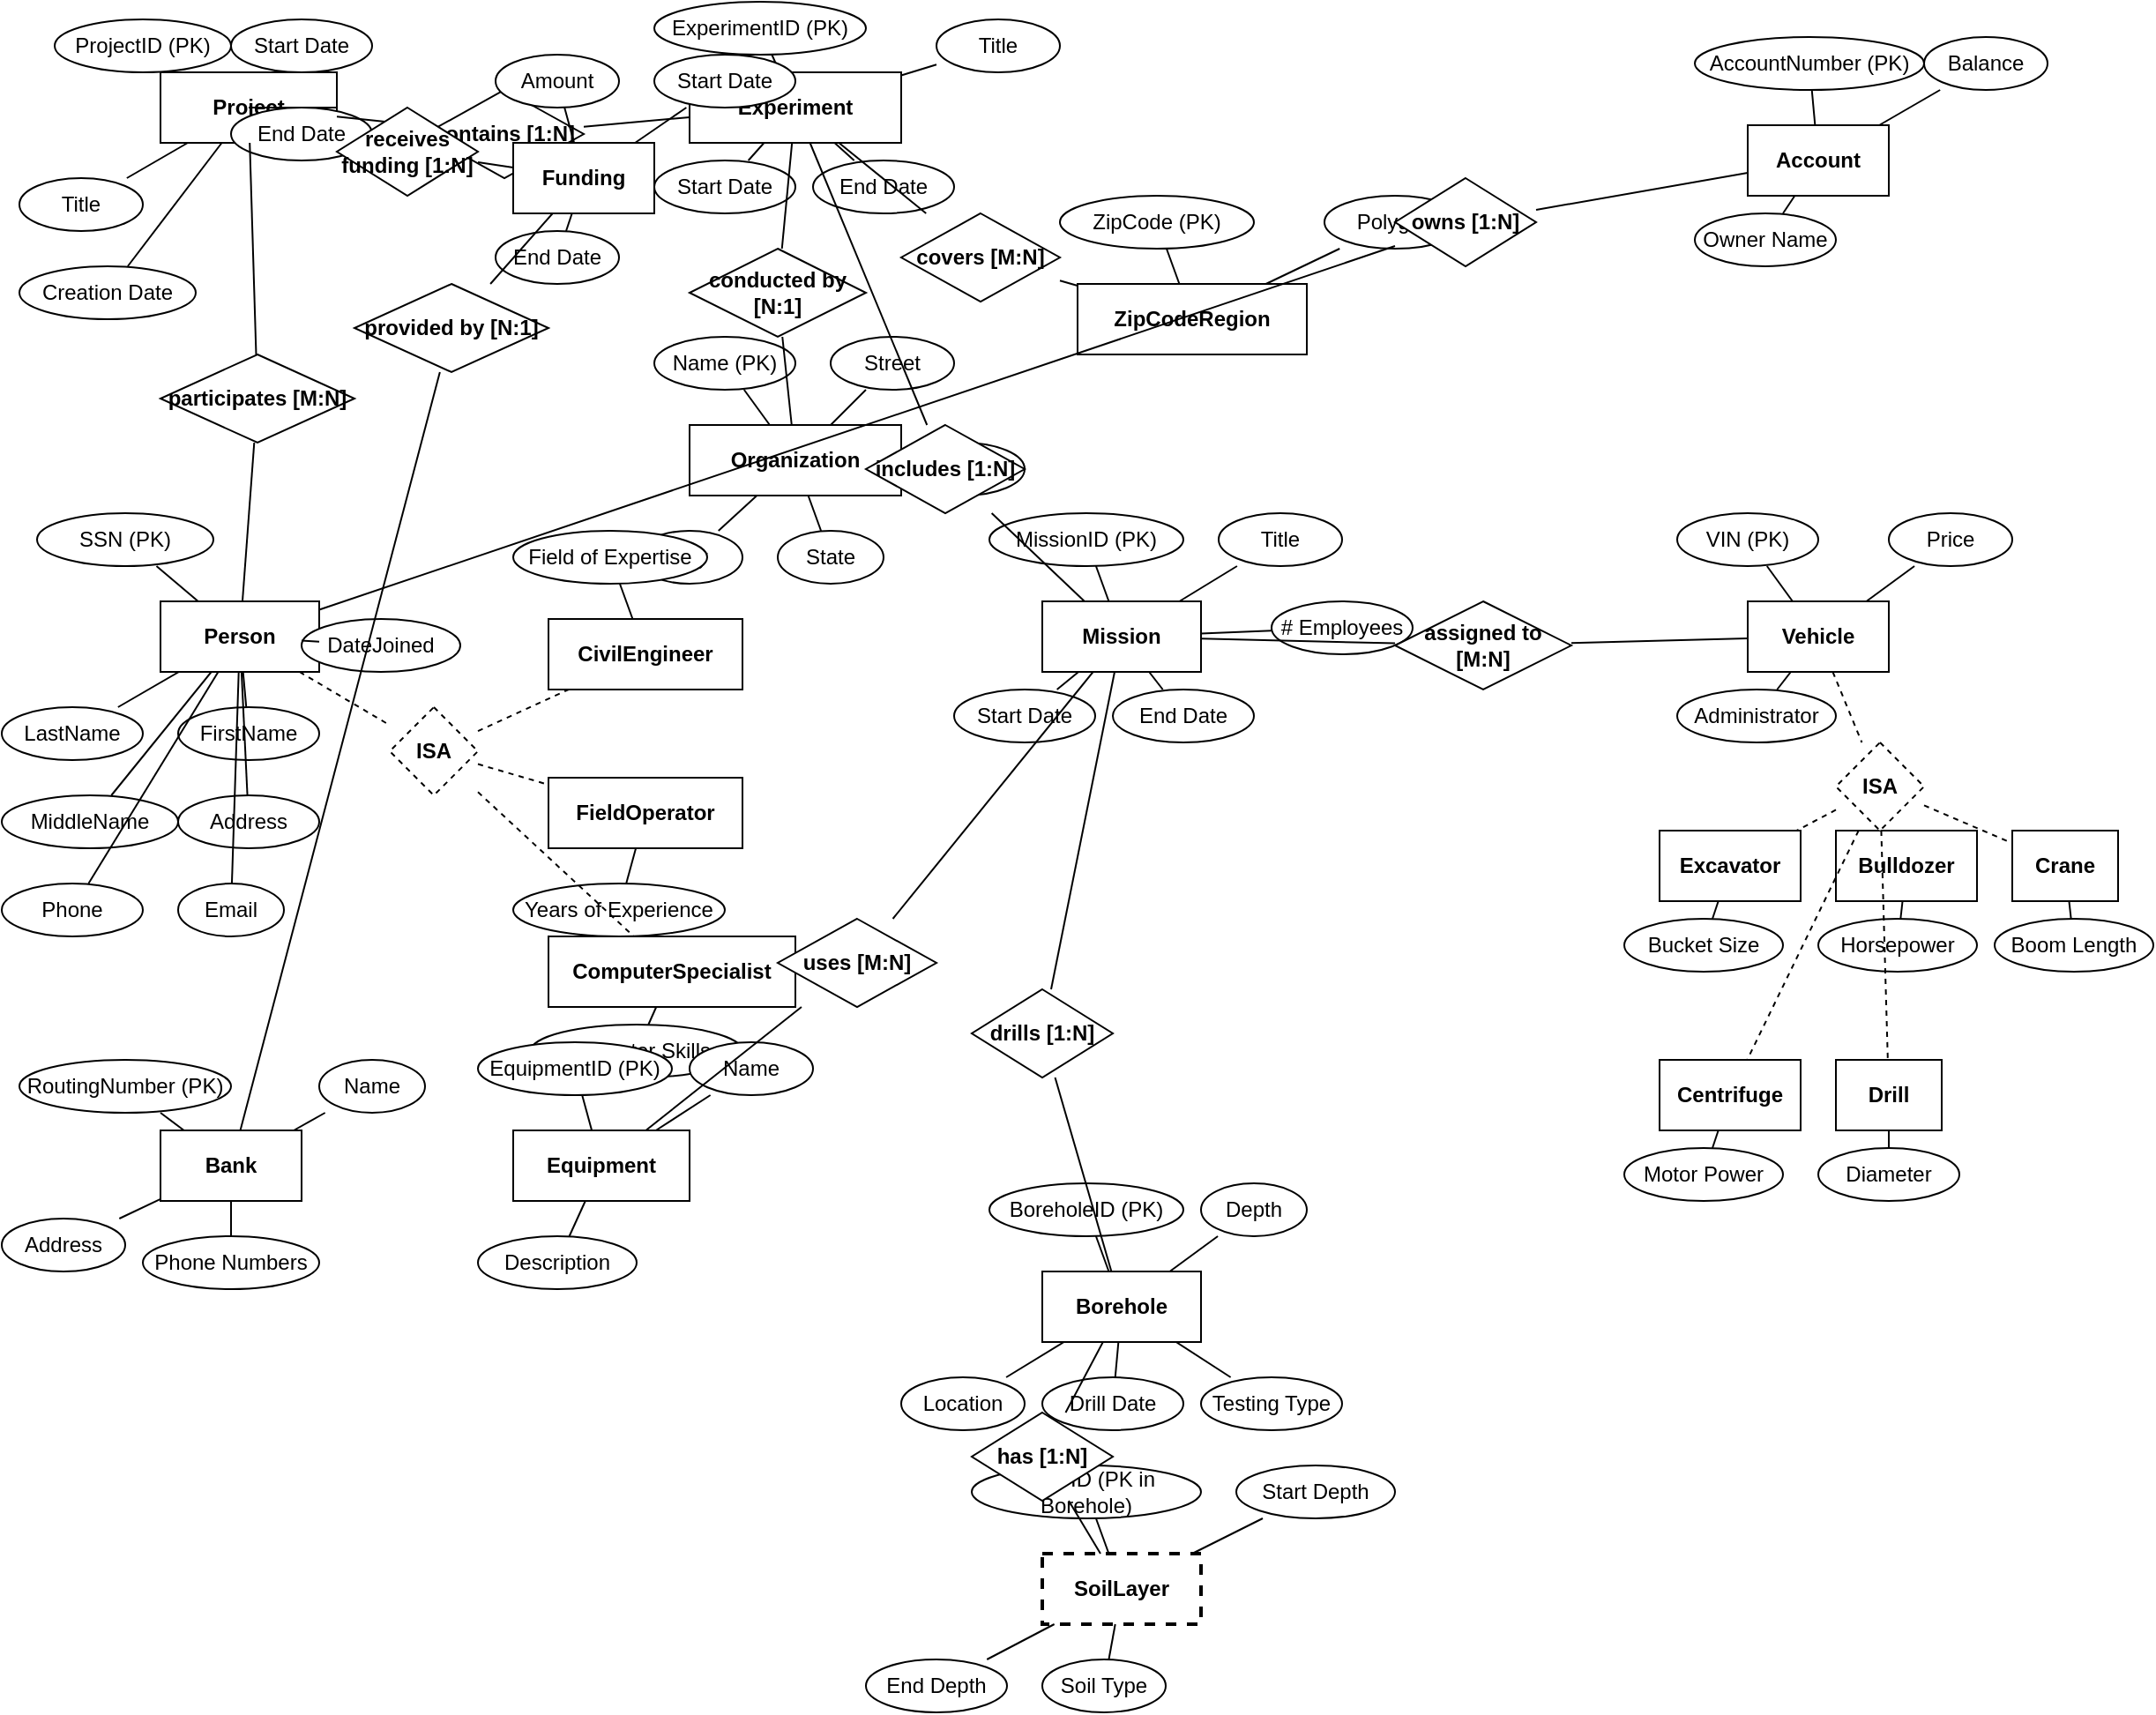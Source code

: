 <mxfile version="26.0.14">
  <diagram name="ALDOT Classic ER" id="ALDOT_ER_Classic">
    <mxGraphModel dx="1600" dy="1200" grid="1" gridSize="10" guides="1" tooltips="1" connect="1"
                  arrows="1" fold="1" page="1" pageScale="1" pageWidth="827" pageHeight="1169"
                  math="0" shadow="0">
      <root>
        <!-- Root Layer -->
        <mxCell id="0"/>
        <mxCell id="1" parent="0"/>

        <!-- =========================
             E1: PROJECT
             ========================= -->
        <mxCell id="E_Project" value="Project" style="shape=rectangle;whiteSpace=wrap;html=1;fontStyle=1;" vertex="1" parent="1">
          <mxGeometry x="100" y="20" width="100" height="40" as="geometry"/>
        </mxCell>
        <!-- Project Attributes -->
        <mxCell id="A_ProjectID" value="ProjectID (PK)" style="shape=ellipse;whiteSpace=wrap;html=1;" vertex="1" parent="1">
          <mxGeometry x="40" y="-10" width="100" height="30" as="geometry"/>
        </mxCell>
        <mxCell id="A_PTitle" value="Title" style="shape=ellipse;whiteSpace=wrap;html=1;" vertex="1" parent="1">
          <mxGeometry x="20" y="80" width="70" height="30" as="geometry"/>
        </mxCell>
        <mxCell id="A_PStart" value="Start Date" style="shape=ellipse;whiteSpace=wrap;html=1;" vertex="1" parent="1">
          <mxGeometry x="140" y="-10" width="80" height="30" as="geometry"/>
        </mxCell>
        <mxCell id="A_PEnd" value="End Date" style="shape=ellipse;whiteSpace=wrap;html=1;" vertex="1" parent="1">
          <mxGeometry x="140" y="40" width="80" height="30" as="geometry"/>
        </mxCell>
        <mxCell id="A_PCreation" value="Creation Date" style="shape=ellipse;whiteSpace=wrap;html=1;" vertex="1" parent="1">
          <mxGeometry x="20" y="130" width="100" height="30" as="geometry"/>
        </mxCell>
        <!-- Connect Project to its attributes -->
        <mxCell id="EA_P1" edge="1" parent="1" source="E_Project" target="A_ProjectID" style="endArrow=none;startArrow=none;">
          <mxGeometry relative="1" as="geometry"/>
        </mxCell>
        <mxCell id="EA_P2" edge="1" parent="1" source="E_Project" target="A_PTitle" style="endArrow=none;startArrow=none;">
          <mxGeometry relative="1" as="geometry"/>
        </mxCell>
        <mxCell id="EA_P3" edge="1" parent="1" source="E_Project" target="A_PStart" style="endArrow=none;startArrow=none;">
          <mxGeometry relative="1" as="geometry"/>
        </mxCell>
        <mxCell id="EA_P4" edge="1" parent="1" source="E_Project" target="A_PEnd" style="endArrow=none;startArrow=none;">
          <mxGeometry relative="1" as="geometry"/>
        </mxCell>
        <mxCell id="EA_P5" edge="1" parent="1" source="E_Project" target="A_PCreation" style="endArrow=none;startArrow=none;">
          <mxGeometry relative="1" as="geometry"/>
        </mxCell>

        <!-- =========================
             E2: EXPERIMENT
             ========================= -->
        <mxCell id="E_Experiment" value="Experiment" style="shape=rectangle;whiteSpace=wrap;html=1;fontStyle=1;" vertex="1" parent="1">
          <mxGeometry x="400" y="20" width="120" height="40" as="geometry"/>
        </mxCell>
        <!-- Experiment Attributes -->
        <mxCell id="A_ExpID" value="ExperimentID (PK)" style="shape=ellipse;whiteSpace=wrap;html=1;" vertex="1" parent="1">
          <mxGeometry x="380" y="-20" width="120" height="30" as="geometry"/>
        </mxCell>
        <mxCell id="A_ExpTitle" value="Title" style="shape=ellipse;whiteSpace=wrap;html=1;" vertex="1" parent="1">
          <mxGeometry x="540" y="-10" width="70" height="30" as="geometry"/>
        </mxCell>
        <mxCell id="A_ExpStart" value="Start Date" style="shape=ellipse;whiteSpace=wrap;html=1;" vertex="1" parent="1">
          <mxGeometry x="380" y="70" width="80" height="30" as="geometry"/>
        </mxCell>
        <mxCell id="A_ExpEnd" value="End Date" style="shape=ellipse;whiteSpace=wrap;html=1;" vertex="1" parent="1">
          <mxGeometry x="470" y="70" width="80" height="30" as="geometry"/>
        </mxCell>
        <!-- Connect Experiment to attributes -->
        <mxCell id="EA_Exp1" edge="1" parent="1" source="E_Experiment" target="A_ExpID" style="endArrow=none;startArrow=none;">
          <mxGeometry relative="1" as="geometry"/>
        </mxCell>
        <mxCell id="EA_Exp2" edge="1" parent="1" source="E_Experiment" target="A_ExpTitle" style="endArrow=none;startArrow=none;">
          <mxGeometry relative="1" as="geometry"/>
        </mxCell>
        <mxCell id="EA_Exp3" edge="1" parent="1" source="E_Experiment" target="A_ExpStart" style="endArrow=none;startArrow=none;">
          <mxGeometry relative="1" as="geometry"/>
        </mxCell>
        <mxCell id="EA_Exp4" edge="1" parent="1" source="E_Experiment" target="A_ExpEnd" style="endArrow=none;startArrow=none;">
          <mxGeometry relative="1" as="geometry"/>
        </mxCell>

        <!-- =========================
             RELATION: contains [1:N]
             (Project - Experiment)
             ========================= -->
        <mxCell id="R_contains" value="contains [1:N]" style="shape=rhombus;whiteSpace=wrap;html=1;fontStyle=1;" vertex="1" parent="1">
          <mxGeometry x="250" y="30" width="90" height="50" as="geometry"/>
        </mxCell>
        <mxCell id="ER_contains_Proj" edge="1" parent="1" source="R_contains" target="E_Project" style="endArrow=none;startArrow=none;">
          <mxGeometry relative="1" as="geometry"/>
        </mxCell>
        <mxCell id="ER_contains_Exp" edge="1" parent="1" source="R_contains" target="E_Experiment" style="endArrow=none;startArrow=none;">
          <mxGeometry relative="1" as="geometry"/>
        </mxCell>

        <!-- =========================
             E3: ZIPCODEREGION
             ========================= -->
        <mxCell id="E_ZipCode" value="ZipCodeRegion" style="shape=rectangle;whiteSpace=wrap;html=1;fontStyle=1;" vertex="1" parent="1">
          <mxGeometry x="620" y="140" width="130" height="40" as="geometry"/>
        </mxCell>
        <!-- ZipCodeRegion Attributes -->
        <mxCell id="A_Zip" value="ZipCode (PK)" style="shape=ellipse;whiteSpace=wrap;html=1;" vertex="1" parent="1">
          <mxGeometry x="610" y="90" width="110" height="30" as="geometry"/>
        </mxCell>
        <mxCell id="A_Polygon" value="Polygon" style="shape=ellipse;whiteSpace=wrap;html=1;" vertex="1" parent="1">
          <mxGeometry x="760" y="90" width="80" height="30" as="geometry"/>
        </mxCell>
        <!-- Connect ZipCodeRegion to attributes -->
        <mxCell id="EA_Zip1" edge="1" parent="1" source="E_ZipCode" target="A_Zip" style="endArrow=none;startArrow=none;">
          <mxGeometry relative="1" as="geometry"/>
        </mxCell>
        <mxCell id="EA_Zip2" edge="1" parent="1" source="E_ZipCode" target="A_Polygon" style="endArrow=none;startArrow=none;">
          <mxGeometry relative="1" as="geometry"/>
        </mxCell>

        <!-- RELATION: covers [M:N]
             (Experiment - ZipCodeRegion)
        -->
        <mxCell id="R_covers" value="covers [M:N]" style="shape=rhombus;whiteSpace=wrap;html=1;fontStyle=1;" vertex="1" parent="1">
          <mxGeometry x="520" y="100" width="90" height="50" as="geometry"/>
        </mxCell>
        <mxCell id="ER_covers_Exp" edge="1" parent="1" source="R_covers" target="E_Experiment" style="endArrow=none;startArrow=none;">
          <mxGeometry relative="1" as="geometry"/>
        </mxCell>
        <mxCell id="ER_covers_Zip" edge="1" parent="1" source="R_covers" target="E_ZipCode" style="endArrow=none;startArrow=none;">
          <mxGeometry relative="1" as="geometry"/>
        </mxCell>

        <!-- =========================
             E4: ORGANIZATION
             ========================= -->
        <mxCell id="E_Org" value="Organization" style="shape=rectangle;whiteSpace=wrap;html=1;fontStyle=1;" vertex="1" parent="1">
          <mxGeometry x="400" y="220" width="120" height="40" as="geometry"/>
        </mxCell>
        <!-- Org Attributes -->
        <mxCell id="A_OrgName" value="Name (PK)" style="shape=ellipse;whiteSpace=wrap;html=1;" vertex="1" parent="1">
          <mxGeometry x="380" y="170" width="80" height="30" as="geometry"/>
        </mxCell>
        <mxCell id="A_OrgStreet" value="Street" style="shape=ellipse;whiteSpace=wrap;html=1;" vertex="1" parent="1">
          <mxGeometry x="480" y="170" width="70" height="30" as="geometry"/>
        </mxCell>
        <mxCell id="A_OrgCity" value="City" style="shape=ellipse;whiteSpace=wrap;html=1;" vertex="1" parent="1">
          <mxGeometry x="370" y="280" width="60" height="30" as="geometry"/>
        </mxCell>
        <mxCell id="A_OrgState" value="State" style="shape=ellipse;whiteSpace=wrap;html=1;" vertex="1" parent="1">
          <mxGeometry x="450" y="280" width="60" height="30" as="geometry"/>
        </mxCell>
        <mxCell id="A_OrgZip" value="ZipCode" style="shape=ellipse;whiteSpace=wrap;html=1;" vertex="1" parent="1">
          <mxGeometry x="520" y="230" width="70" height="30" as="geometry"/>
        </mxCell>
        <!-- Connect Organization to attributes -->
        <mxCell id="EA_Org1" edge="1" parent="1" source="E_Org" target="A_OrgName" style="endArrow=none;startArrow=none;">
          <mxGeometry relative="1" as="geometry"/>
        </mxCell>
        <mxCell id="EA_Org2" edge="1" parent="1" source="E_Org" target="A_OrgStreet" style="endArrow=none;startArrow=none;">
          <mxGeometry relative="1" as="geometry"/>
        </mxCell>
        <mxCell id="EA_Org3" edge="1" parent="1" source="E_Org" target="A_OrgCity" style="endArrow=none;startArrow=none;">
          <mxGeometry relative="1" as="geometry"/>
        </mxCell>
        <mxCell id="EA_Org4" edge="1" parent="1" source="E_Org" target="A_OrgState" style="endArrow=none;startArrow=none;">
          <mxGeometry relative="1" as="geometry"/>
        </mxCell>
        <mxCell id="EA_Org5" edge="1" parent="1" source="E_Org" target="A_OrgZip" style="endArrow=none;startArrow=none;">
          <mxGeometry relative="1" as="geometry"/>
        </mxCell>

        <!-- RELATION: conducted by [N:1]
             (Experiment - Organization)
        -->
        <mxCell id="R_conducted_by" value="conducted by [N:1]" style="shape=rhombus;whiteSpace=wrap;html=1;fontStyle=1;" vertex="1" parent="1">
          <mxGeometry x="400" y="120" width="100" height="50" as="geometry"/>
        </mxCell>
        <mxCell id="ER_condExp" edge="1" parent="1" source="R_conducted_by" target="E_Experiment" style="endArrow=none;startArrow=none;">
          <mxGeometry relative="1" as="geometry"/>
        </mxCell>
        <mxCell id="ER_condOrg" edge="1" parent="1" source="R_conducted_by" target="E_Org" style="endArrow=none;startArrow=none;">
          <mxGeometry relative="1" as="geometry"/>
        </mxCell>

        <!-- =========================
             E5: PERSON
             ========================= -->
        <mxCell id="E_Person" value="Person" style="shape=rectangle;whiteSpace=wrap;html=1;fontStyle=1;" vertex="1" parent="1">
          <mxGeometry x="100" y="320" width="90" height="40" as="geometry"/>
        </mxCell>
        <!-- Person attributes -->
        <mxCell id="A_SSN" value="SSN (PK)" style="shape=ellipse;whiteSpace=wrap;html=1;" vertex="1" parent="1">
          <mxGeometry x="30" y="270" width="100" height="30" as="geometry"/>
        </mxCell>
        <mxCell id="A_LName" value="LastName" style="shape=ellipse;whiteSpace=wrap;html=1;" vertex="1" parent="1">
          <mxGeometry x="10" y="380" width="80" height="30" as="geometry"/>
        </mxCell>
        <mxCell id="A_MName" value="MiddleName" style="shape=ellipse;whiteSpace=wrap;html=1;" vertex="1" parent="1">
          <mxGeometry x="10" y="430" width="100" height="30" as="geometry"/>
        </mxCell>
        <mxCell id="A_FName" value="FirstName" style="shape=ellipse;whiteSpace=wrap;html=1;" vertex="1" parent="1">
          <mxGeometry x="110" y="380" width="80" height="30" as="geometry"/>
        </mxCell>
        <mxCell id="A_Addr" value="Address" style="shape=ellipse;whiteSpace=wrap;html=1;" vertex="1" parent="1">
          <mxGeometry x="110" y="430" width="80" height="30" as="geometry"/>
        </mxCell>
        <mxCell id="A_Phone" value="Phone" style="shape=ellipse;whiteSpace=wrap;html=1;" vertex="1" parent="1">
          <mxGeometry x="10" y="480" width="80" height="30" as="geometry"/>
        </mxCell>
        <mxCell id="A_Email" value="Email" style="shape=ellipse;whiteSpace=wrap;html=1;" vertex="1" parent="1">
          <mxGeometry x="110" y="480" width="60" height="30" as="geometry"/>
        </mxCell>
        <mxCell id="A_DateJoin" value="DateJoined" style="shape=ellipse;whiteSpace=wrap;html=1;" vertex="1" parent="1">
          <mxGeometry x="180" y="330" width="90" height="30" as="geometry"/>
        </mxCell>
        <!-- Connect Person to attributes -->
        <mxCell id="EA_Person1" edge="1" parent="1" source="E_Person" target="A_SSN" style="endArrow=none;startArrow=none;">
          <mxGeometry relative="1" as="geometry"/>
        </mxCell>
        <mxCell id="EA_Person2" edge="1" parent="1" source="E_Person" target="A_LName" style="endArrow=none;startArrow=none;">
          <mxGeometry relative="1" as="geometry"/>
        </mxCell>
        <mxCell id="EA_Person3" edge="1" parent="1" source="E_Person" target="A_MName" style="endArrow=none;startArrow=none;">
          <mxGeometry relative="1" as="geometry"/>
        </mxCell>
        <mxCell id="EA_Person4" edge="1" parent="1" source="E_Person" target="A_FName" style="endArrow=none;startArrow=none;">
          <mxGeometry relative="1" as="geometry"/>
        </mxCell>
        <mxCell id="EA_Person5" edge="1" parent="1" source="E_Person" target="A_Addr" style="endArrow=none;startArrow=none;">
          <mxGeometry relative="1" as="geometry"/>
        </mxCell>
        <mxCell id="EA_Person6" edge="1" parent="1" source="E_Person" target="A_Phone" style="endArrow=none;startArrow=none;">
          <mxGeometry relative="1" as="geometry"/>
        </mxCell>
        <mxCell id="EA_Person7" edge="1" parent="1" source="E_Person" target="A_Email" style="endArrow=none;startArrow=none;">
          <mxGeometry relative="1" as="geometry"/>
        </mxCell>
        <mxCell id="EA_Person8" edge="1" parent="1" source="E_Person" target="A_DateJoin" style="endArrow=none;startArrow=none;">
          <mxGeometry relative="1" as="geometry"/>
        </mxCell>

        <!-- =========================
             E5a: CivilEngineer Subclass
             ========================= -->
        <mxCell id="E_CivilEng" value="CivilEngineer" style="shape=rectangle;whiteSpace=wrap;html=1;fontStyle=1;" vertex="1" parent="1">
          <mxGeometry x="320" y="330" width="110" height="40" as="geometry"/>
        </mxCell>
        <mxCell id="A_FieldExp" value="Field of Expertise" style="shape=ellipse;whiteSpace=wrap;html=1;" vertex="1" parent="1">
          <mxGeometry x="300" y="280" width="110" height="30" as="geometry"/>
        </mxCell>
        <mxCell id="EA_CEng1" edge="1" parent="1" source="E_CivilEng" target="A_FieldExp" style="endArrow=none;startArrow=none;">
          <mxGeometry relative="1" as="geometry"/>
        </mxCell>

        <!-- E5b: FieldOperator Subclass -->
        <mxCell id="E_FieldOp" value="FieldOperator" style="shape=rectangle;whiteSpace=wrap;html=1;fontStyle=1;" vertex="1" parent="1">
          <mxGeometry x="320" y="420" width="110" height="40" as="geometry"/>
        </mxCell>
        <mxCell id="A_YearsExp" value="Years of Experience" style="shape=ellipse;whiteSpace=wrap;html=1;" vertex="1" parent="1">
          <mxGeometry x="300" y="480" width="120" height="30" as="geometry"/>
        </mxCell>
        <mxCell id="EA_FOp1" edge="1" parent="1" source="E_FieldOp" target="A_YearsExp" style="endArrow=none;startArrow=none;">
          <mxGeometry relative="1" as="geometry"/>
        </mxCell>

        <!-- E5c: ComputerSpecialist Subclass -->
        <mxCell id="E_CompSpec" value="ComputerSpecialist" style="shape=rectangle;whiteSpace=wrap;html=1;fontStyle=1;" vertex="1" parent="1">
          <mxGeometry x="320" y="510" width="140" height="40" as="geometry"/>
        </mxCell>
        <mxCell id="A_CompSkills" value="Computer Skills" style="shape=ellipse;whiteSpace=wrap;html=1;" vertex="1" parent="1">
          <mxGeometry x="310" y="560" width="120" height="30" as="geometry"/>
        </mxCell>
        <mxCell id="EA_Comp1" edge="1" parent="1" source="E_CompSpec" target="A_CompSkills" style="endArrow=none;startArrow=none;">
          <mxGeometry relative="1" as="geometry"/>
        </mxCell>

        <!-- RELATION: ISA diamond for Person -> CE, FO, CS -->
        <mxCell id="R_ISA_Person" value="ISA" style="shape=rhombus;whiteSpace=wrap;html=1;dashed=1;fontStyle=1;" vertex="1" parent="1">
          <mxGeometry x="230" y="380" width="50" height="50" as="geometry"/>
        </mxCell>
        <!-- edges to ISA -->
        <mxCell id="ER_isa_p" edge="1" parent="1" source="E_Person" target="R_ISA_Person" style="endArrow=none;startArrow=none;dashed=1;">
          <mxGeometry relative="1" as="geometry"/>
        </mxCell>
        <mxCell id="ER_isa_CE" edge="1" parent="1" source="R_ISA_Person" target="E_CivilEng" style="endArrow=none;startArrow=none;dashed=1;">
          <mxGeometry relative="1" as="geometry"/>
        </mxCell>
        <mxCell id="ER_isa_FO" edge="1" parent="1" source="R_ISA_Person" target="E_FieldOp" style="endArrow=none;startArrow=none;dashed=1;">
          <mxGeometry relative="1" as="geometry"/>
        </mxCell>
        <mxCell id="ER_isa_CS" edge="1" parent="1" source="R_ISA_Person" target="E_CompSpec" style="endArrow=none;startArrow=none;dashed=1;">
          <mxGeometry relative="1" as="geometry"/>
        </mxCell>

        <!-- RELATION: participates [M:N]
             (Project - Person)
        -->
        <mxCell id="R_participates" value="participates [M:N]" style="shape=rhombus;whiteSpace=wrap;html=1;fontStyle=1;" vertex="1" parent="1">
          <mxGeometry x="100" y="180" width="110" height="50" as="geometry"/>
        </mxCell>
        <mxCell id="ER_part_Proj" edge="1" parent="1" source="R_participates" target="E_Project" style="endArrow=none;startArrow=none;">
          <mxGeometry relative="1" as="geometry"/>
        </mxCell>
        <mxCell id="ER_part_Pers" edge="1" parent="1" source="R_participates" target="E_Person" style="endArrow=none;startArrow=none;">
          <mxGeometry relative="1" as="geometry"/>
        </mxCell>

        <!-- =========================
             E6: MISSION
             ========================= -->
        <mxCell id="E_Mission" value="Mission" style="shape=rectangle;whiteSpace=wrap;html=1;fontStyle=1;" vertex="1" parent="1">
          <mxGeometry x="600" y="320" width="90" height="40" as="geometry"/>
        </mxCell>
        <!-- Mission attributes -->
        <mxCell id="A_MID" value="MissionID (PK)" style="shape=ellipse;whiteSpace=wrap;html=1;" vertex="1" parent="1">
          <mxGeometry x="570" y="270" width="110" height="30" as="geometry"/>
        </mxCell>
        <mxCell id="A_MTitle" value="Title" style="shape=ellipse;whiteSpace=wrap;html=1;" vertex="1" parent="1">
          <mxGeometry x="700" y="270" width="70" height="30" as="geometry"/>
        </mxCell>
        <mxCell id="A_MStart" value="Start Date" style="shape=ellipse;whiteSpace=wrap;html=1;" vertex="1" parent="1">
          <mxGeometry x="550" y="370" width="80" height="30" as="geometry"/>
        </mxCell>
        <mxCell id="A_MEnd" value="End Date" style="shape=ellipse;whiteSpace=wrap;html=1;" vertex="1" parent="1">
          <mxGeometry x="640" y="370" width="80" height="30" as="geometry"/>
        </mxCell>
        <mxCell id="A_MEmpCount" value="# Employees" style="shape=ellipse;whiteSpace=wrap;html=1;" vertex="1" parent="1">
          <mxGeometry x="730" y="320" width="80" height="30" as="geometry"/>
        </mxCell>
        <!-- Connect Mission to attributes -->
        <mxCell id="EA_M1" edge="1" parent="1" source="E_Mission" target="A_MID" style="endArrow=none;startArrow=none;">
          <mxGeometry relative="1" as="geometry"/>
        </mxCell>
        <mxCell id="EA_M2" edge="1" parent="1" source="E_Mission" target="A_MTitle" style="endArrow=none;startArrow=none;">
          <mxGeometry relative="1" as="geometry"/>
        </mxCell>
        <mxCell id="EA_M3" edge="1" parent="1" source="E_Mission" target="A_MStart" style="endArrow=none;startArrow=none;">
          <mxGeometry relative="1" as="geometry"/>
        </mxCell>
        <mxCell id="EA_M4" edge="1" parent="1" source="E_Mission" target="A_MEnd" style="endArrow=none;startArrow=none;">
          <mxGeometry relative="1" as="geometry"/>
        </mxCell>
        <mxCell id="EA_M5" edge="1" parent="1" source="E_Mission" target="A_MEmpCount" style="endArrow=none;startArrow=none;">
          <mxGeometry relative="1" as="geometry"/>
        </mxCell>

        <!-- RELATION: includes [1:N]
             (Experiment - Mission)
        -->
        <mxCell id="R_includes" value="includes [1:N]" style="shape=rhombus;whiteSpace=wrap;html=1;fontStyle=1;" vertex="1" parent="1">
          <mxGeometry x="500" y="220" width="90" height="50" as="geometry"/>
        </mxCell>
        <mxCell id="ER_inc_Exp" edge="1" parent="1" source="R_includes" target="E_Experiment" style="endArrow=none;startArrow=none;">
          <mxGeometry relative="1" as="geometry"/>
        </mxCell>
        <mxCell id="ER_inc_Miss" edge="1" parent="1" source="R_includes" target="E_Mission" style="endArrow=none;startArrow=none;">
          <mxGeometry relative="1" as="geometry"/>
        </mxCell>

        <!-- =========================
             E7: VEHICLE
             ========================= -->
        <mxCell id="E_Vehicle" value="Vehicle" style="shape=rectangle;whiteSpace=wrap;html=1;fontStyle=1;" vertex="1" parent="1">
          <mxGeometry x="1000" y="320" width="80" height="40" as="geometry"/>
        </mxCell>
        <!-- Vehicle attributes -->
        <mxCell id="A_VIN" value="VIN (PK)" style="shape=ellipse;whiteSpace=wrap;html=1;" vertex="1" parent="1">
          <mxGeometry x="960" y="270" width="80" height="30" as="geometry"/>
        </mxCell>
        <mxCell id="A_VPrice" value="Price" style="shape=ellipse;whiteSpace=wrap;html=1;" vertex="1" parent="1">
          <mxGeometry x="1080" y="270" width="70" height="30" as="geometry"/>
        </mxCell>
        <mxCell id="A_VAdmin" value="Administrator" style="shape=ellipse;whiteSpace=wrap;html=1;" vertex="1" parent="1">
          <mxGeometry x="960" y="370" width="90" height="30" as="geometry"/>
        </mxCell>
        <!-- Connect Vehicle to attributes -->
        <mxCell id="EA_V1" edge="1" parent="1" source="E_Vehicle" target="A_VIN" style="endArrow=none;startArrow=none;">
          <mxGeometry relative="1" as="geometry"/>
        </mxCell>
        <mxCell id="EA_V2" edge="1" parent="1" source="E_Vehicle" target="A_VPrice" style="endArrow=none;startArrow=none;">
          <mxGeometry relative="1" as="geometry"/>
        </mxCell>
        <mxCell id="EA_V3" edge="1" parent="1" source="E_Vehicle" target="A_VAdmin" style="endArrow=none;startArrow=none;">
          <mxGeometry relative="1" as="geometry"/>
        </mxCell>

        <!-- Subclasses of Vehicle: Excavator, Bulldozer, Crane, Centrifuge, Drill -->
        <mxCell id="E_Excavator" value="Excavator" style="shape=rectangle;whiteSpace=wrap;html=1;fontStyle=1;" vertex="1" parent="1">
          <mxGeometry x="950" y="450" width="80" height="40" as="geometry"/>
        </mxCell>
        <mxCell id="A_BucketSize" value="Bucket Size" style="shape=ellipse;whiteSpace=wrap;html=1;" vertex="1" parent="1">
          <mxGeometry x="930" y="500" width="90" height="30" as="geometry"/>
        </mxCell>
        <mxCell id="EA_Exc1" edge="1" parent="1" source="E_Excavator" target="A_BucketSize" style="endArrow=none;startArrow=none;">
          <mxGeometry relative="1" as="geometry"/>
        </mxCell>

        <mxCell id="E_Bulldozer" value="Bulldozer" style="shape=rectangle;whiteSpace=wrap;html=1;fontStyle=1;" vertex="1" parent="1">
          <mxGeometry x="1050" y="450" width="80" height="40" as="geometry"/>
        </mxCell>
        <mxCell id="A_Horsepower" value="Horsepower" style="shape=ellipse;whiteSpace=wrap;html=1;" vertex="1" parent="1">
          <mxGeometry x="1040" y="500" width="90" height="30" as="geometry"/>
        </mxCell>
        <mxCell id="EA_Bull1" edge="1" parent="1" source="E_Bulldozer" target="A_Horsepower" style="endArrow=none;startArrow=none;">
          <mxGeometry relative="1" as="geometry"/>
        </mxCell>

        <mxCell id="E_Crane" value="Crane" style="shape=rectangle;whiteSpace=wrap;html=1;fontStyle=1;" vertex="1" parent="1">
          <mxGeometry x="1150" y="450" width="60" height="40" as="geometry"/>
        </mxCell>
        <mxCell id="A_BoomLen" value="Boom Length" style="shape=ellipse;whiteSpace=wrap;html=1;" vertex="1" parent="1">
          <mxGeometry x="1140" y="500" width="90" height="30" as="geometry"/>
        </mxCell>
        <mxCell id="EA_Crane1" edge="1" parent="1" source="E_Crane" target="A_BoomLen" style="endArrow=none;startArrow=none;">
          <mxGeometry relative="1" as="geometry"/>
        </mxCell>

        <mxCell id="E_Centrifuge" value="Centrifuge" style="shape=rectangle;whiteSpace=wrap;html=1;fontStyle=1;" vertex="1" parent="1">
          <mxGeometry x="950" y="580" width="80" height="40" as="geometry"/>
        </mxCell>
        <mxCell id="A_MotorPower" value="Motor Power" style="shape=ellipse;whiteSpace=wrap;html=1;" vertex="1" parent="1">
          <mxGeometry x="930" y="630" width="90" height="30" as="geometry"/>
        </mxCell>
        <mxCell id="EA_Cent1" edge="1" parent="1" source="E_Centrifuge" target="A_MotorPower" style="endArrow=none;startArrow=none;">
          <mxGeometry relative="1" as="geometry"/>
        </mxCell>

        <mxCell id="E_Drill" value="Drill" style="shape=rectangle;whiteSpace=wrap;html=1;fontStyle=1;" vertex="1" parent="1">
          <mxGeometry x="1050" y="580" width="60" height="40" as="geometry"/>
        </mxCell>
        <mxCell id="A_Diameter" value="Diameter" style="shape=ellipse;whiteSpace=wrap;html=1;" vertex="1" parent="1">
          <mxGeometry x="1040" y="630" width="80" height="30" as="geometry"/>
        </mxCell>
        <mxCell id="EA_Drill1" edge="1" parent="1" source="E_Drill" target="A_Diameter" style="endArrow=none;startArrow=none;">
          <mxGeometry relative="1" as="geometry"/>
        </mxCell>

        <!-- RELATION: ISA diamond for Vehicle -> sub-vehicles -->
        <mxCell id="R_ISA_Veh" value="ISA" style="shape=rhombus;whiteSpace=wrap;html=1;dashed=1;fontStyle=1;" vertex="1" parent="1">
          <mxGeometry x="1050" y="400" width="50" height="50" as="geometry"/>
        </mxCell>
        <mxCell id="ER_ISAV" edge="1" parent="1" source="E_Vehicle" target="R_ISA_Veh" style="endArrow=none;startArrow=none;dashed=1;">
          <mxGeometry relative="1" as="geometry"/>
        </mxCell>
        <!-- edges from ISA diamond to each sub-vehicle -->
        <mxCell id="ER_ISA_Ex" edge="1" parent="1" source="R_ISA_Veh" target="E_Excavator" style="endArrow=none;startArrow=none;dashed=1;">
          <mxGeometry relative="1" as="geometry"/>
        </mxCell>
        <mxCell id="ER_ISA_Bu" edge="1" parent="1" source="R_ISA_Veh" target="E_Bulldozer" style="endArrow=none;startArrow=none;dashed=1;">
          <mxGeometry relative="1" as="geometry"/>
        </mxCell>
        <mxCell id="ER_ISA_Cr" edge="1" parent="1" source="R_ISA_Veh" target="E_Crane" style="endArrow=none;startArrow=none;dashed=1;">
          <mxGeometry relative="1" as="geometry"/>
        </mxCell>
        <mxCell id="ER_ISA_Cen" edge="1" parent="1" source="R_ISA_Veh" target="E_Centrifuge" style="endArrow=none;startArrow=none;dashed=1;">
          <mxGeometry relative="1" as="geometry"/>
        </mxCell>
        <mxCell id="ER_ISA_Dr" edge="1" parent="1" source="R_ISA_Veh" target="E_Drill" style="endArrow=none;startArrow=none;dashed=1;">
          <mxGeometry relative="1" as="geometry"/>
        </mxCell>

        <!-- RELATION: assigned to [M:N] (Mission - Vehicle) -->
        <mxCell id="R_assigned" value="assigned to [M:N]" style="shape=rhombus;whiteSpace=wrap;html=1;fontStyle=1;" vertex="1" parent="1">
          <mxGeometry x="800" y="320" width="100" height="50" as="geometry"/>
        </mxCell>
        <mxCell id="ER_ass_Miss" edge="1" parent="1" source="R_assigned" target="E_Mission" style="endArrow=none;startArrow=none;">
          <mxGeometry relative="1" as="geometry"/>
        </mxCell>
        <mxCell id="ER_ass_Veh" edge="1" parent="1" source="R_assigned" target="E_Vehicle" style="endArrow=none;startArrow=none;">
          <mxGeometry relative="1" as="geometry"/>
        </mxCell>

        <!-- =========================
             E8: EQUIPMENT
             ========================= -->
        <mxCell id="E_Equip" value="Equipment" style="shape=rectangle;whiteSpace=wrap;html=1;fontStyle=1;" vertex="1" parent="1">
          <mxGeometry x="300" y="620" width="100" height="40" as="geometry"/>
        </mxCell>
        <!-- Equipment attributes -->
        <mxCell id="A_EquipID" value="EquipmentID (PK)" style="shape=ellipse;whiteSpace=wrap;html=1;" vertex="1" parent="1">
          <mxGeometry x="280" y="570" width="110" height="30" as="geometry"/>
        </mxCell>
        <mxCell id="A_EquipName" value="Name" style="shape=ellipse;whiteSpace=wrap;html=1;" vertex="1" parent="1">
          <mxGeometry x="400" y="570" width="70" height="30" as="geometry"/>
        </mxCell>
        <mxCell id="A_EquipDesc" value="Description" style="shape=ellipse;whiteSpace=wrap;html=1;" vertex="1" parent="1">
          <mxGeometry x="280" y="680" width="90" height="30" as="geometry"/>
        </mxCell>
        <!-- Connect Equipment to attributes -->
        <mxCell id="EA_Equ1" edge="1" parent="1" source="E_Equip" target="A_EquipID" style="endArrow=none;startArrow=none;">
          <mxGeometry relative="1" as="geometry"/>
        </mxCell>
        <mxCell id="EA_Equ2" edge="1" parent="1" source="E_Equip" target="A_EquipName" style="endArrow=none;startArrow=none;">
          <mxGeometry relative="1" as="geometry"/>
        </mxCell>
        <mxCell id="EA_Equ3" edge="1" parent="1" source="E_Equip" target="A_EquipDesc" style="endArrow=none;startArrow=none;">
          <mxGeometry relative="1" as="geometry"/>
        </mxCell>

        <!-- RELATION: uses [M:N] (Mission - Equipment) -->
        <mxCell id="R_uses" value="uses [M:N]" style="shape=rhombus;whiteSpace=wrap;html=1;fontStyle=1;" vertex="1" parent="1">
          <mxGeometry x="450" y="500" width="90" height="50" as="geometry"/>
        </mxCell>
        <mxCell id="ER_uses_Miss" edge="1" parent="1" source="R_uses" target="E_Mission" style="endArrow=none;startArrow=none;">
          <mxGeometry relative="1" as="geometry"/>
        </mxCell>
        <mxCell id="ER_uses_Equ" edge="1" parent="1" source="R_uses" target="E_Equip" style="endArrow=none;startArrow=none;">
          <mxGeometry relative="1" as="geometry"/>
        </mxCell>

        <!-- =========================
             E9: BOREHOLE
             ========================= -->
        <mxCell id="E_Borehole" value="Borehole" style="shape=rectangle;whiteSpace=wrap;html=1;fontStyle=1;" vertex="1" parent="1">
          <mxGeometry x="600" y="700" width="90" height="40" as="geometry"/>
        </mxCell>
        <!-- Borehole attributes -->
        <mxCell id="A_BHID" value="BoreholeID (PK)" style="shape=ellipse;whiteSpace=wrap;html=1;" vertex="1" parent="1">
          <mxGeometry x="570" y="650" width="110" height="30" as="geometry"/>
        </mxCell>
        <mxCell id="A_BHDepth" value="Depth" style="shape=ellipse;whiteSpace=wrap;html=1;" vertex="1" parent="1">
          <mxGeometry x="690" y="650" width="60" height="30" as="geometry"/>
        </mxCell>
        <mxCell id="A_BHLoc" value="Location" style="shape=ellipse;whiteSpace=wrap;html=1;" vertex="1" parent="1">
          <mxGeometry x="520" y="760" width="70" height="30" as="geometry"/>
        </mxCell>
        <mxCell id="A_BHDrill" value="Drill Date" style="shape=ellipse;whiteSpace=wrap;html=1;" vertex="1" parent="1">
          <mxGeometry x="600" y="760" width="80" height="30" as="geometry"/>
        </mxCell>
        <mxCell id="A_BHTest" value="Testing Type" style="shape=ellipse;whiteSpace=wrap;html=1;" vertex="1" parent="1">
          <mxGeometry x="690" y="760" width="80" height="30" as="geometry"/>
        </mxCell>
        <!-- Connect Borehole to attributes -->
        <mxCell id="EA_BH1" edge="1" parent="1" source="E_Borehole" target="A_BHID" style="endArrow=none;startArrow=none;">
          <mxGeometry relative="1" as="geometry"/>
        </mxCell>
        <mxCell id="EA_BH2" edge="1" parent="1" source="E_Borehole" target="A_BHDepth" style="endArrow=none;startArrow=none;">
          <mxGeometry relative="1" as="geometry"/>
        </mxCell>
        <mxCell id="EA_BH3" edge="1" parent="1" source="E_Borehole" target="A_BHLoc" style="endArrow=none;startArrow=none;">
          <mxGeometry relative="1" as="geometry"/>
        </mxCell>
        <mxCell id="EA_BH4" edge="1" parent="1" source="E_Borehole" target="A_BHDrill" style="endArrow=none;startArrow=none;">
          <mxGeometry relative="1" as="geometry"/>
        </mxCell>
        <mxCell id="EA_BH5" edge="1" parent="1" source="E_Borehole" target="A_BHTest" style="endArrow=none;startArrow=none;">
          <mxGeometry relative="1" as="geometry"/>
        </mxCell>

        <!-- RELATION: drills [1:N] (Mission - Borehole) -->
        <mxCell id="R_drills" value="drills [1:N]" style="shape=rhombus;whiteSpace=wrap;html=1;fontStyle=1;" vertex="1" parent="1">
          <mxGeometry x="560" y="540" width="80" height="50" as="geometry"/>
        </mxCell>
        <mxCell id="ER_drill_Miss" edge="1" parent="1" source="R_drills" target="E_Mission" style="endArrow=none;startArrow=none;">
          <mxGeometry relative="1" as="geometry"/>
        </mxCell>
        <mxCell id="ER_drill_BH" edge="1" parent="1" source="R_drills" target="E_Borehole" style="endArrow=none;startArrow=none;">
          <mxGeometry relative="1" as="geometry"/>
        </mxCell>

        <!-- =========================
             E10 (Weak Entity): SOILLAYER
             ========================= -->
        <mxCell id="E_SoilLayer" value="SoilLayer" style="shape=rectangle;whiteSpace=wrap;html=1;fontStyle=1;strokeWidth=2;dashed=1;" vertex="1" parent="1">
          <mxGeometry x="600" y="860" width="90" height="40" as="geometry"/>
        </mxCell>
        <!-- SoilLayer attributes (partial key = LayerID) -->
        <mxCell id="A_LayerID" value="LayerID (PK in Borehole)" style="shape=ellipse;whiteSpace=wrap;html=1;" vertex="1" parent="1">
          <mxGeometry x="560" y="810" width="130" height="30" as="geometry"/>
        </mxCell>
        <mxCell id="A_StartDepth" value="Start Depth" style="shape=ellipse;whiteSpace=wrap;html=1;" vertex="1" parent="1">
          <mxGeometry x="710" y="810" width="90" height="30" as="geometry"/>
        </mxCell>
        <mxCell id="A_EndDepth" value="End Depth" style="shape=ellipse;whiteSpace=wrap;html=1;" vertex="1" parent="1">
          <mxGeometry x="500" y="920" width="80" height="30" as="geometry"/>
        </mxCell>
        <mxCell id="A_SoilType" value="Soil Type" style="shape=ellipse;whiteSpace=wrap;html=1;" vertex="1" parent="1">
          <mxGeometry x="600" y="920" width="70" height="30" as="geometry"/>
        </mxCell>
        <!-- Connect SoilLayer to attributes -->
        <mxCell id="EA_SL1" edge="1" parent="1" source="E_SoilLayer" target="A_LayerID" style="endArrow=none;startArrow=none;">
          <mxGeometry relative="1" as="geometry"/>
        </mxCell>
        <mxCell id="EA_SL2" edge="1" parent="1" source="E_SoilLayer" target="A_StartDepth" style="endArrow=none;startArrow=none;">
          <mxGeometry relative="1" as="geometry"/>
        </mxCell>
        <mxCell id="EA_SL3" edge="1" parent="1" source="E_SoilLayer" target="A_EndDepth" style="endArrow=none;startArrow=none;">
          <mxGeometry relative="1" as="geometry"/>
        </mxCell>
        <mxCell id="EA_SL4" edge="1" parent="1" source="E_SoilLayer" target="A_SoilType" style="endArrow=none;startArrow=none;">
          <mxGeometry relative="1" as="geometry"/>
        </mxCell>

        <!-- RELATION: has [1:N] (Borehole - SoilLayer) -->
        <mxCell id="R_has" value="has [1:N]" style="shape=rhombus;whiteSpace=wrap;html=1;fontStyle=1;" vertex="1" parent="1">
          <mxGeometry x="560" y="780" width="80" height="50" as="geometry"/>
        </mxCell>
        <mxCell id="ER_has_BH" edge="1" parent="1" source="R_has" target="E_Borehole" style="endArrow=none;startArrow=none;">
          <mxGeometry relative="1" as="geometry"/>
        </mxCell>
        <mxCell id="ER_has_SL" edge="1" parent="1" source="R_has" target="E_SoilLayer" style="endArrow=none;startArrow=none;">
          <mxGeometry relative="1" as="geometry"/>
        </mxCell>

        <!-- =========================
             E11: BANK
             ========================= -->
        <mxCell id="E_Bank" value="Bank" style="shape=rectangle;whiteSpace=wrap;html=1;fontStyle=1;" vertex="1" parent="1">
          <mxGeometry x="100" y="620" width="80" height="40" as="geometry"/>
        </mxCell>
        <!-- Bank attributes -->
        <mxCell id="A_BankRoute" value="RoutingNumber (PK)" style="shape=ellipse;whiteSpace=wrap;html=1;" vertex="1" parent="1">
          <mxGeometry x="20" y="580" width="120" height="30" as="geometry"/>
        </mxCell>
        <mxCell id="A_BankName" value="Name" style="shape=ellipse;whiteSpace=wrap;html=1;" vertex="1" parent="1">
          <mxGeometry x="190" y="580" width="60" height="30" as="geometry"/>
        </mxCell>
        <mxCell id="A_BankAddr" value="Address" style="shape=ellipse;whiteSpace=wrap;html=1;" vertex="1" parent="1">
          <mxGeometry x="10" y="670" width="70" height="30" as="geometry"/>
        </mxCell>
        <mxCell id="A_BankPhones" value="Phone Numbers" style="shape=ellipse;whiteSpace=wrap;html=1;" vertex="1" parent="1">
          <mxGeometry x="90" y="680" width="100" height="30" as="geometry"/>
        </mxCell>
        <!-- Connect Bank to attributes -->
        <mxCell id="EA_Bank1" edge="1" parent="1" source="E_Bank" target="A_BankRoute" style="endArrow=none;startArrow=none;">
          <mxGeometry relative="1" as="geometry"/>
        </mxCell>
        <mxCell id="EA_Bank2" edge="1" parent="1" source="E_Bank" target="A_BankName" style="endArrow=none;startArrow=none;">
          <mxGeometry relative="1" as="geometry"/>
        </mxCell>
        <mxCell id="EA_Bank3" edge="1" parent="1" source="E_Bank" target="A_BankAddr" style="endArrow=none;startArrow=none;">
          <mxGeometry relative="1" as="geometry"/>
        </mxCell>
        <mxCell id="EA_Bank4" edge="1" parent="1" source="E_Bank" target="A_BankPhones" style="endArrow=none;startArrow=none;">
          <mxGeometry relative="1" as="geometry"/>
        </mxCell>

        <!-- =========================
             E12: ACCOUNT
             ========================= -->
        <mxCell id="E_Account" value="Account" style="shape=rectangle;whiteSpace=wrap;html=1;fontStyle=1;" vertex="1" parent="1">
          <mxGeometry x="1000" y="50" width="80" height="40" as="geometry"/>
        </mxCell>
        <!-- Account attributes -->
        <mxCell id="A_AccNum" value="AccountNumber (PK)" style="shape=ellipse;whiteSpace=wrap;html=1;" vertex="1" parent="1">
          <mxGeometry x="970" y="0" width="130" height="30" as="geometry"/>
        </mxCell>
        <mxCell id="A_AccBal" value="Balance" style="shape=ellipse;whiteSpace=wrap;html=1;" vertex="1" parent="1">
          <mxGeometry x="1100" y="0" width="70" height="30" as="geometry"/>
        </mxCell>
        <mxCell id="A_AccOwner" value="Owner Name" style="shape=ellipse;whiteSpace=wrap;html=1;" vertex="1" parent="1">
          <mxGeometry x="970" y="100" width="80" height="30" as="geometry"/>
        </mxCell>
        <!-- Connect Account to attributes -->
        <mxCell id="EA_Acc1" edge="1" parent="1" source="E_Account" target="A_AccNum" style="endArrow=none;startArrow=none;">
          <mxGeometry relative="1" as="geometry"/>
        </mxCell>
        <mxCell id="EA_Acc2" edge="1" parent="1" source="E_Account" target="A_AccBal" style="endArrow=none;startArrow=none;">
          <mxGeometry relative="1" as="geometry"/>
        </mxCell>
        <mxCell id="EA_Acc3" edge="1" parent="1" source="E_Account" target="A_AccOwner" style="endArrow=none;startArrow=none;">
          <mxGeometry relative="1" as="geometry"/>
        </mxCell>

        <!-- RELATION: owns [1:N] (Person - Account) -->
        <mxCell id="R_owns" value="owns [1:N]" style="shape=rhombus;whiteSpace=wrap;html=1;fontStyle=1;" vertex="1" parent="1">
          <mxGeometry x="800" y="80" width="80" height="50" as="geometry"/>
        </mxCell>
        <mxCell id="ER_owns_Person" edge="1" parent="1" source="R_owns" target="E_Person" style="endArrow=none;startArrow=none;">
          <mxGeometry relative="1" as="geometry"/>
        </mxCell>
        <mxCell id="ER_owns_Account" edge="1" parent="1" source="R_owns" target="E_Account" style="endArrow=none;startArrow=none;">
          <mxGeometry relative="1" as="geometry"/>
        </mxCell>

        <!-- =========================
             E13: FUNDING
             ========================= -->
        <mxCell id="E_Funding" value="Funding" style="shape=rectangle;whiteSpace=wrap;html=1;fontStyle=1;" vertex="1" parent="1">
          <mxGeometry x="300" y="60" width="80" height="40" as="geometry"/>
        </mxCell>
        <!-- Funding attributes -->
        <mxCell id="A_FAmount" value="Amount" style="shape=ellipse;whiteSpace=wrap;html=1;" vertex="1" parent="1">
          <mxGeometry x="290" y="10" width="70" height="30" as="geometry"/>
        </mxCell>
        <mxCell id="A_FStart" value="Start Date" style="shape=ellipse;whiteSpace=wrap;html=1;" vertex="1" parent="1">
          <mxGeometry x="380" y="10" width="80" height="30" as="geometry"/>
        </mxCell>
        <mxCell id="A_FEnd" value="End Date" style="shape=ellipse;whiteSpace=wrap;html=1;" vertex="1" parent="1">
          <mxGeometry x="290" y="110" width="70" height="30" as="geometry"/>
        </mxCell>
        <!-- Connect Funding to attributes -->
        <mxCell id="EA_Fnd1" edge="1" parent="1" source="E_Funding" target="A_FAmount" style="endArrow=none;startArrow=none;">
          <mxGeometry relative="1" as="geometry"/>
        </mxCell>
        <mxCell id="EA_Fnd2" edge="1" parent="1" source="E_Funding" target="A_FStart" style="endArrow=none;startArrow=none;">
          <mxGeometry relative="1" as="geometry"/>
        </mxCell>
        <mxCell id="EA_Fnd3" edge="1" parent="1" source="E_Funding" target="A_FEnd" style="endArrow=none;startArrow=none;">
          <mxGeometry relative="1" as="geometry"/>
        </mxCell>

        <!-- RELATION: receives funding [1:N] (Project - Funding) -->
        <mxCell id="R_receives" value="receives funding [1:N]" style="shape=rhombus;whiteSpace=wrap;html=1;fontStyle=1;" vertex="1" parent="1">
          <mxGeometry x="200" y="40" width="80" height="50" as="geometry"/>
        </mxCell>
        <mxCell id="ER_rec_Proj" edge="1" parent="1" source="R_receives" target="E_Project" style="endArrow=none;startArrow=none;">
          <mxGeometry relative="1" as="geometry"/>
        </mxCell>
        <mxCell id="ER_rec_Fund" edge="1" parent="1" source="R_receives" target="E_Funding" style="endArrow=none;startArrow=none;">
          <mxGeometry relative="1" as="geometry"/>
        </mxCell>

        <!-- RELATION: provided by [N:1] (Funding - Bank) -->
        <mxCell id="R_provided_by" value="provided by [N:1]" style="shape=rhombus;whiteSpace=wrap;html=1;fontStyle=1;" vertex="1" parent="1">
          <mxGeometry x="210" y="140" width="110" height="50" as="geometry"/>
        </mxCell>
        <mxCell id="ER_pb_Fund" edge="1" parent="1" source="R_provided_by" target="E_Funding" style="endArrow=none;startArrow=none;">
          <mxGeometry relative="1" as="geometry"/>
        </mxCell>
        <mxCell id="ER_pb_Bank" edge="1" parent="1" source="R_provided_by" target="E_Bank" style="endArrow=none;startArrow=none;">
          <mxGeometry relative="1" as="geometry"/>
        </mxCell>

      </root>
    </mxGraphModel>
  </diagram>
</mxfile>
